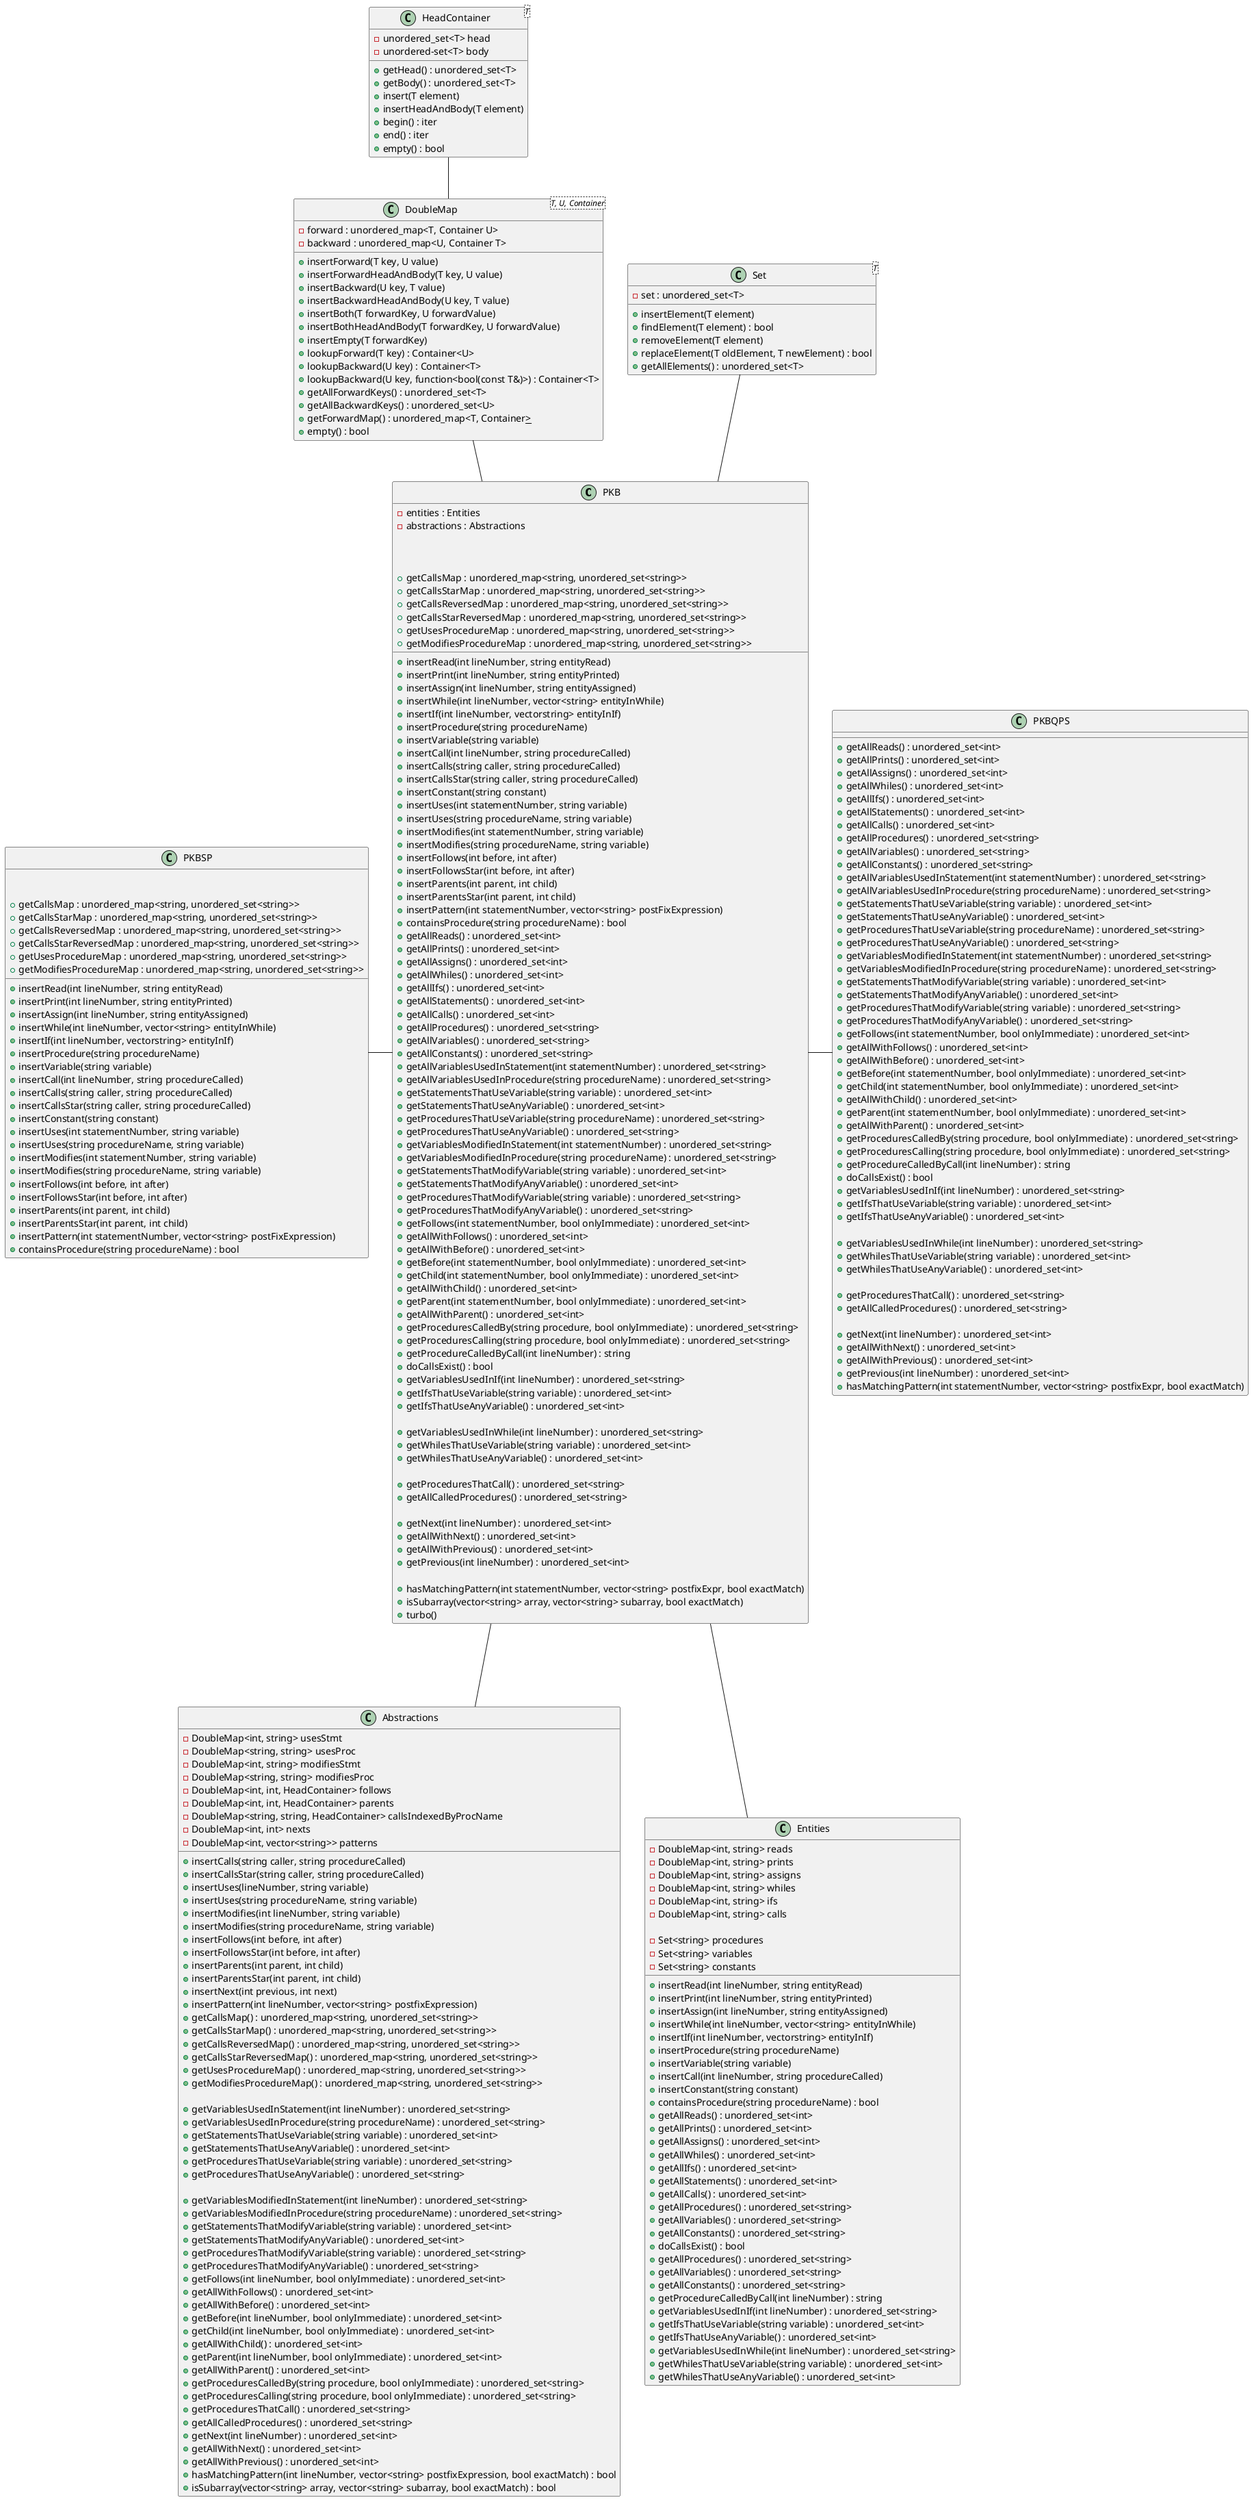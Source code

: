 @startuml
class PKB
class Abstractions
class Entities
class PKBSP
class PKBQPS
class DoubleMap <T, U, Container>
class Set <T>
class HeadContainer <T>

class DoubleMap {
-forward : unordered_map<T, Container U> 
-backward : unordered_map<U, Container T> 

+ insertForward(T key, U value)
+ insertForwardHeadAndBody(T key, U value)
+ insertBackward(U key, T value)
+ insertBackwardHeadAndBody(U key, T value)
+ insertBoth(T forwardKey, U forwardValue)
+ insertBothHeadAndBody(T forwardKey, U forwardValue)
+ insertEmpty(T forwardKey)
+ lookupForward(T key) : Container<U>
+ lookupBackward(U key) : Container<T>
+ lookupBackward(U key, function<bool(const T&)>) : Container<T>
+ getAllForwardKeys() : unordered_set<T>
+ getAllBackwardKeys() : unordered_set<U>
+ getForwardMap() : unordered_map<T, Container<U>>
+ empty() : bool
}

class Set {
- set : unordered_set<T>
+ insertElement(T element)
+ findElement(T element) : bool
+ removeElement(T element)
+ replaceElement(T oldElement, T newElement) : bool
+ getAllElements() : unordered_set<T>
}

class HeadContainer {
    -unordered_set<T> head
    -unordered-set<T> body
    
    +getHead() : unordered_set<T>
    +getBody() : unordered_set<T>
    +insert(T element)
    +insertHeadAndBody(T element)
    +begin() : iter
    +end() : iter
    +empty() : bool
}

class PKB {
- entities : Entities
- abstractions : Abstractions

+ insertRead(int lineNumber, string entityRead)
+ insertPrint(int lineNumber, string entityPrinted)
+ insertAssign(int lineNumber, string entityAssigned)
+ insertWhile(int lineNumber, vector<string> entityInWhile)
+ insertIf(int lineNumber, vectorstring> entityInIf)
+ insertProcedure(string procedureName)
+ insertVariable(string variable)
+ insertCall(int lineNumber, string procedureCalled)
+ insertCalls(string caller, string procedureCalled)
+ insertCallsStar(string caller, string procedureCalled)
+ insertConstant(string constant)
    
+ insertUses(int statementNumber, string variable)
+ insertUses(string procedureName, string variable)
+ insertModifies(int statementNumber, string variable)
+ insertModifies(string procedureName, string variable)
+ insertFollows(int before, int after)
+ insertFollowsStar(int before, int after)
+ insertParents(int parent, int child)
+ insertParentsStar(int parent, int child)
+ insertPattern(int statementNumber, vector<string> postFixExpression)
    
+ containsProcedure(string procedureName) : bool
+ getCallsMap : unordered_map<string, unordered_set<string>>
+ getCallsStarMap : unordered_map<string, unordered_set<string>>
+ getCallsReversedMap : unordered_map<string, unordered_set<string>>
+ getCallsStarReversedMap : unordered_map<string, unordered_set<string>>
+ getUsesProcedureMap : unordered_map<string, unordered_set<string>>
+ getModifiesProcedureMap : unordered_map<string, unordered_set<string>>

+ getAllReads() : unordered_set<int>
+ getAllPrints() : unordered_set<int>
+ getAllAssigns() : unordered_set<int>
+ getAllWhiles() : unordered_set<int>
+ getAllIfs() : unordered_set<int>
+ getAllStatements() : unordered_set<int>
+ getAllCalls() : unordered_set<int>
+ getAllProcedures() : unordered_set<string>
+ getAllVariables() : unordered_set<string>
+ getAllConstants() : unordered_set<string>
    
+ getAllVariablesUsedInStatement(int statementNumber) : unordered_set<string>
+ getAllVariablesUsedInProcedure(string procedureName) : unordered_set<string>
+ getStatementsThatUseVariable(string variable) : unordered_set<int>
+ getStatementsThatUseAnyVariable() : unordered_set<int>
+ getProceduresThatUseVariable(string procedureName) : unordered_set<string>
+ getProceduresThatUseAnyVariable() : unordered_set<string>
    
+ getVariablesModifiedInStatement(int statementNumber) : unordered_set<string>
+ getVariablesModifiedInProcedure(string procedureName) : unordered_set<string>
+ getStatementsThatModifyVariable(string variable) : unordered_set<int>
+ getStatementsThatModifyAnyVariable() : unordered_set<int>
+ getProceduresThatModifyVariable(string variable) : unordered_set<string>
+ getProceduresThatModifyAnyVariable() : unordered_set<string>
+ getFollows(int statementNumber, bool onlyImmediate) : unordered_set<int>
+ getAllWithFollows() : unordered_set<int>
+ getAllWithBefore() : unordered_set<int>
+ getBefore(int statementNumber, bool onlyImmediate) : unordered_set<int>
+ getChild(int statementNumber, bool onlyImmediate) : unordered_set<int>
+ getAllWithChild() : unordered_set<int>
+ getParent(int statementNumber, bool onlyImmediate) : unordered_set<int>
+ getAllWithParent() : unordered_set<int>
+ getProceduresCalledBy(string procedure, bool onlyImmediate) : unordered_set<string>
+ getProceduresCalling(string procedure, bool onlyImmediate) : unordered_set<string>
+ getProcedureCalledByCall(int lineNumber) : string
+ doCallsExist() : bool
+ getVariablesUsedInIf(int lineNumber) : unordered_set<string>
+ getIfsThatUseVariable(string variable) : unordered_set<int>
+ getIfsThatUseAnyVariable() : unordered_set<int>

+ getVariablesUsedInWhile(int lineNumber) : unordered_set<string>
+ getWhilesThatUseVariable(string variable) : unordered_set<int>
+ getWhilesThatUseAnyVariable() : unordered_set<int>

+ getProceduresThatCall() : unordered_set<string>
+ getAllCalledProcedures() : unordered_set<string>

+ getNext(int lineNumber) : unordered_set<int>
+ getAllWithNext() : unordered_set<int>
+ getAllWithPrevious() : unordered_set<int>
+ getPrevious(int lineNumber) : unordered_set<int>

+ hasMatchingPattern(int statementNumber, vector<string> postfixExpr, bool exactMatch)
+ isSubarray(vector<string> array, vector<string> subarray, bool exactMatch)
+ turbo()
}

class Entities {
- DoubleMap<int, string> reads
- DoubleMap<int, string> prints
- DoubleMap<int, string> assigns
- DoubleMap<int, string> whiles
- DoubleMap<int, string> ifs
- DoubleMap<int, string> calls
    
- Set<string> procedures
- Set<string> variables
- Set<string> constants
    
+ insertRead(int lineNumber, string entityRead)
+ insertPrint(int lineNumber, string entityPrinted)
+ insertAssign(int lineNumber, string entityAssigned)
+ insertWhile(int lineNumber, vector<string> entityInWhile)
+ insertIf(int lineNumber, vectorstring> entityInIf)
+ insertProcedure(string procedureName)
+ insertVariable(string variable)
+ insertCall(int lineNumber, string procedureCalled)
+ insertConstant(string constant)
+ containsProcedure(string procedureName) : bool
    
+ getAllReads() : unordered_set<int>
+ getAllPrints() : unordered_set<int>
+ getAllAssigns() : unordered_set<int>
+ getAllWhiles() : unordered_set<int>
+ getAllIfs() : unordered_set<int>
+ getAllStatements() : unordered_set<int>
+ getAllCalls() : unordered_set<int>
+ getAllProcedures() : unordered_set<string>
+ getAllVariables() : unordered_set<string>
+ getAllConstants() : unordered_set<string>
+ doCallsExist() : bool
    +getAllProcedures() : unordered_set<string>
    +getAllVariables() : unordered_set<string>
    +getAllConstants() : unordered_set<string>
    +getProcedureCalledByCall(int lineNumber) : string
    +getVariablesUsedInIf(int lineNumber) : unordered_set<string>
    +getIfsThatUseVariable(string variable) : unordered_set<int>
    +getIfsThatUseAnyVariable() : unordered_set<int>
    +getVariablesUsedInWhile(int lineNumber) : unordered_set<string>
    +getWhilesThatUseVariable(string variable) : unordered_set<int>
    +getWhilesThatUseAnyVariable() : unordered_set<int>
}

class Abstractions {
    -DoubleMap<int, string> usesStmt
    -DoubleMap<string, string> usesProc
    -DoubleMap<int, string> modifiesStmt
    -DoubleMap<string, string> modifiesProc
    -DoubleMap<int, int, HeadContainer> follows
    -DoubleMap<int, int, HeadContainer> parents
    -DoubleMap<string, string, HeadContainer> callsIndexedByProcName
    -DoubleMap<int, int> nexts
    -DoubleMap<int, vector<string>> patterns
    
    +insertCalls(string caller, string procedureCalled)
    +insertCallsStar(string caller, string procedureCalled)
    +insertUses(lineNumber, string variable)
    +insertUses(string procedureName, string variable)
    +insertModifies(int lineNumber, string variable)
    +insertModifies(string procedureName, string variable)
    +insertFollows(int before, int after)
    +insertFollowsStar(int before, int after)
    +insertParents(int parent, int child)
    +insertParentsStar(int parent, int child)
    +insertNext(int previous, int next)
    +insertPattern(int lineNumber, vector<string> postfixExpression)
    +getCallsMap() : unordered_map<string, unordered_set<string>>
    +getCallsStarMap() : unordered_map<string, unordered_set<string>>
    +getCallsReversedMap() : unordered_map<string, unordered_set<string>>
    +getCallsStarReversedMap() : unordered_map<string, unordered_set<string>>
    +getUsesProcedureMap() : unordered_map<string, unordered_set<string>>
    +getModifiesProcedureMap() : unordered_map<string, unordered_set<string>>    
    
    +getVariablesUsedInStatement(int lineNumber) : unordered_set<string>
    +getVariablesUsedInProcedure(string procedureName) : unordered_set<string>
    +getStatementsThatUseVariable(string variable) : unordered_set<int>
    +getStatementsThatUseAnyVariable() : unordered_set<int>
    +getProceduresThatUseVariable(string variable) : unordered_set<string>
    +getProceduresThatUseAnyVariable() : unordered_set<string>
    
    +getVariablesModifiedInStatement(int lineNumber) : unordered_set<string>
    +getVariablesModifiedInProcedure(string procedureName) : unordered_set<string>
    +getStatementsThatModifyVariable(string variable) : unordered_set<int>
    +getStatementsThatModifyAnyVariable() : unordered_set<int>
    +getProceduresThatModifyVariable(string variable) : unordered_set<string>
    +getProceduresThatModifyAnyVariable() : unordered_set<string>
    +getFollows(int lineNumber, bool onlyImmediate) : unordered_set<int>
    +getAllWithFollows() : unordered_set<int>
    +getAllWithBefore() : unordered_set<int>
    +getBefore(int lineNumber, bool onlyImmediate) : unordered_set<int>
    +getChild(int lineNumber, bool onlyImmediate) : unordered_set<int>
    +getAllWithChild() : unordered_set<int>
    +getParent(int lineNumber, bool onlyImmediate) : unordered_set<int>
    +getAllWithParent() : unordered_set<int>
    +getProceduresCalledBy(string procedure, bool onlyImmediate) : unordered_set<string>
    +getProceduresCalling(string procedure, bool onlyImmediate) : unordered_set<string>
    +getProceduresThatCall() : unordered_set<string>
    +getAllCalledProcedures() : unordered_set<string>
    +getNext(int lineNumber) : unordered_set<int>
    +getAllWithNext() : unordered_set<int>
    +getAllWithPrevious() : unordered_set<int>
    +hasMatchingPattern(int lineNumber, vector<string> postfixExpression, bool exactMatch) : bool
    +isSubarray(vector<string> array, vector<string> subarray, bool exactMatch) : bool
}

class PKBSP {
+ insertRead(int lineNumber, string entityRead)
+ insertPrint(int lineNumber, string entityPrinted)
+ insertAssign(int lineNumber, string entityAssigned)
+ insertWhile(int lineNumber, vector<string> entityInWhile)
+ insertIf(int lineNumber, vectorstring> entityInIf)
+ insertProcedure(string procedureName)
+ insertVariable(string variable)
+ insertCall(int lineNumber, string procedureCalled)
+ insertCalls(string caller, string procedureCalled)
+ insertCallsStar(string caller, string procedureCalled)
+ insertConstant(string constant)
    
+ insertUses(int statementNumber, string variable)
+ insertUses(string procedureName, string variable)
+ insertModifies(int statementNumber, string variable)
+ insertModifies(string procedureName, string variable)
+ insertFollows(int before, int after)
+ insertFollowsStar(int before, int after)
+ insertParents(int parent, int child)
+ insertParentsStar(int parent, int child)
+ insertPattern(int statementNumber, vector<string> postFixExpression)
    
+ containsProcedure(string procedureName) : bool
+ getCallsMap : unordered_map<string, unordered_set<string>>
+ getCallsStarMap : unordered_map<string, unordered_set<string>>
+ getCallsReversedMap : unordered_map<string, unordered_set<string>>
+ getCallsStarReversedMap : unordered_map<string, unordered_set<string>>
+ getUsesProcedureMap : unordered_map<string, unordered_set<string>>
+ getModifiesProcedureMap : unordered_map<string, unordered_set<string>>
}

class PKBQPS {
+ getAllReads() : unordered_set<int>
+ getAllPrints() : unordered_set<int>
+ getAllAssigns() : unordered_set<int>
+ getAllWhiles() : unordered_set<int>
+ getAllIfs() : unordered_set<int>
+ getAllStatements() : unordered_set<int>
+ getAllCalls() : unordered_set<int>
+ getAllProcedures() : unordered_set<string>
+ getAllVariables() : unordered_set<string>
+ getAllConstants() : unordered_set<string>
    
+ getAllVariablesUsedInStatement(int statementNumber) : unordered_set<string>
+ getAllVariablesUsedInProcedure(string procedureName) : unordered_set<string>
+ getStatementsThatUseVariable(string variable) : unordered_set<int>
+ getStatementsThatUseAnyVariable() : unordered_set<int>
+ getProceduresThatUseVariable(string procedureName) : unordered_set<string>
+ getProceduresThatUseAnyVariable() : unordered_set<string>
    
+ getVariablesModifiedInStatement(int statementNumber) : unordered_set<string>
+ getVariablesModifiedInProcedure(string procedureName) : unordered_set<string>
+ getStatementsThatModifyVariable(string variable) : unordered_set<int>
+ getStatementsThatModifyAnyVariable() : unordered_set<int>
+ getProceduresThatModifyVariable(string variable) : unordered_set<string>
+ getProceduresThatModifyAnyVariable() : unordered_set<string>
+ getFollows(int statementNumber, bool onlyImmediate) : unordered_set<int>
+ getAllWithFollows() : unordered_set<int>
+ getAllWithBefore() : unordered_set<int>
+ getBefore(int statementNumber, bool onlyImmediate) : unordered_set<int>
+ getChild(int statementNumber, bool onlyImmediate) : unordered_set<int>
+ getAllWithChild() : unordered_set<int>
+ getParent(int statementNumber, bool onlyImmediate) : unordered_set<int>
+ getAllWithParent() : unordered_set<int>
+ getProceduresCalledBy(string procedure, bool onlyImmediate) : unordered_set<string>
+ getProceduresCalling(string procedure, bool onlyImmediate) : unordered_set<string>
+ getProcedureCalledByCall(int lineNumber) : string
+ doCallsExist() : bool
+ getVariablesUsedInIf(int lineNumber) : unordered_set<string>
+ getIfsThatUseVariable(string variable) : unordered_set<int>
+ getIfsThatUseAnyVariable() : unordered_set<int>

+ getVariablesUsedInWhile(int lineNumber) : unordered_set<string>
+ getWhilesThatUseVariable(string variable) : unordered_set<int>
+ getWhilesThatUseAnyVariable() : unordered_set<int>

+ getProceduresThatCall() : unordered_set<string>
+ getAllCalledProcedures() : unordered_set<string>

+ getNext(int lineNumber) : unordered_set<int>
+ getAllWithNext() : unordered_set<int>
+ getAllWithPrevious() : unordered_set<int>
+ getPrevious(int lineNumber) : unordered_set<int>
    
+ hasMatchingPattern(int statementNumber, vector<string> postfixExpr, bool exactMatch)
}

PKB -u- DoubleMap
PKB -u- Set
PKB -r- PKBQPS
PKB -l- PKBSP
PKB --- Abstractions
PKB --- Entities
DoubleMap -u- HeadContainer
@enduml
